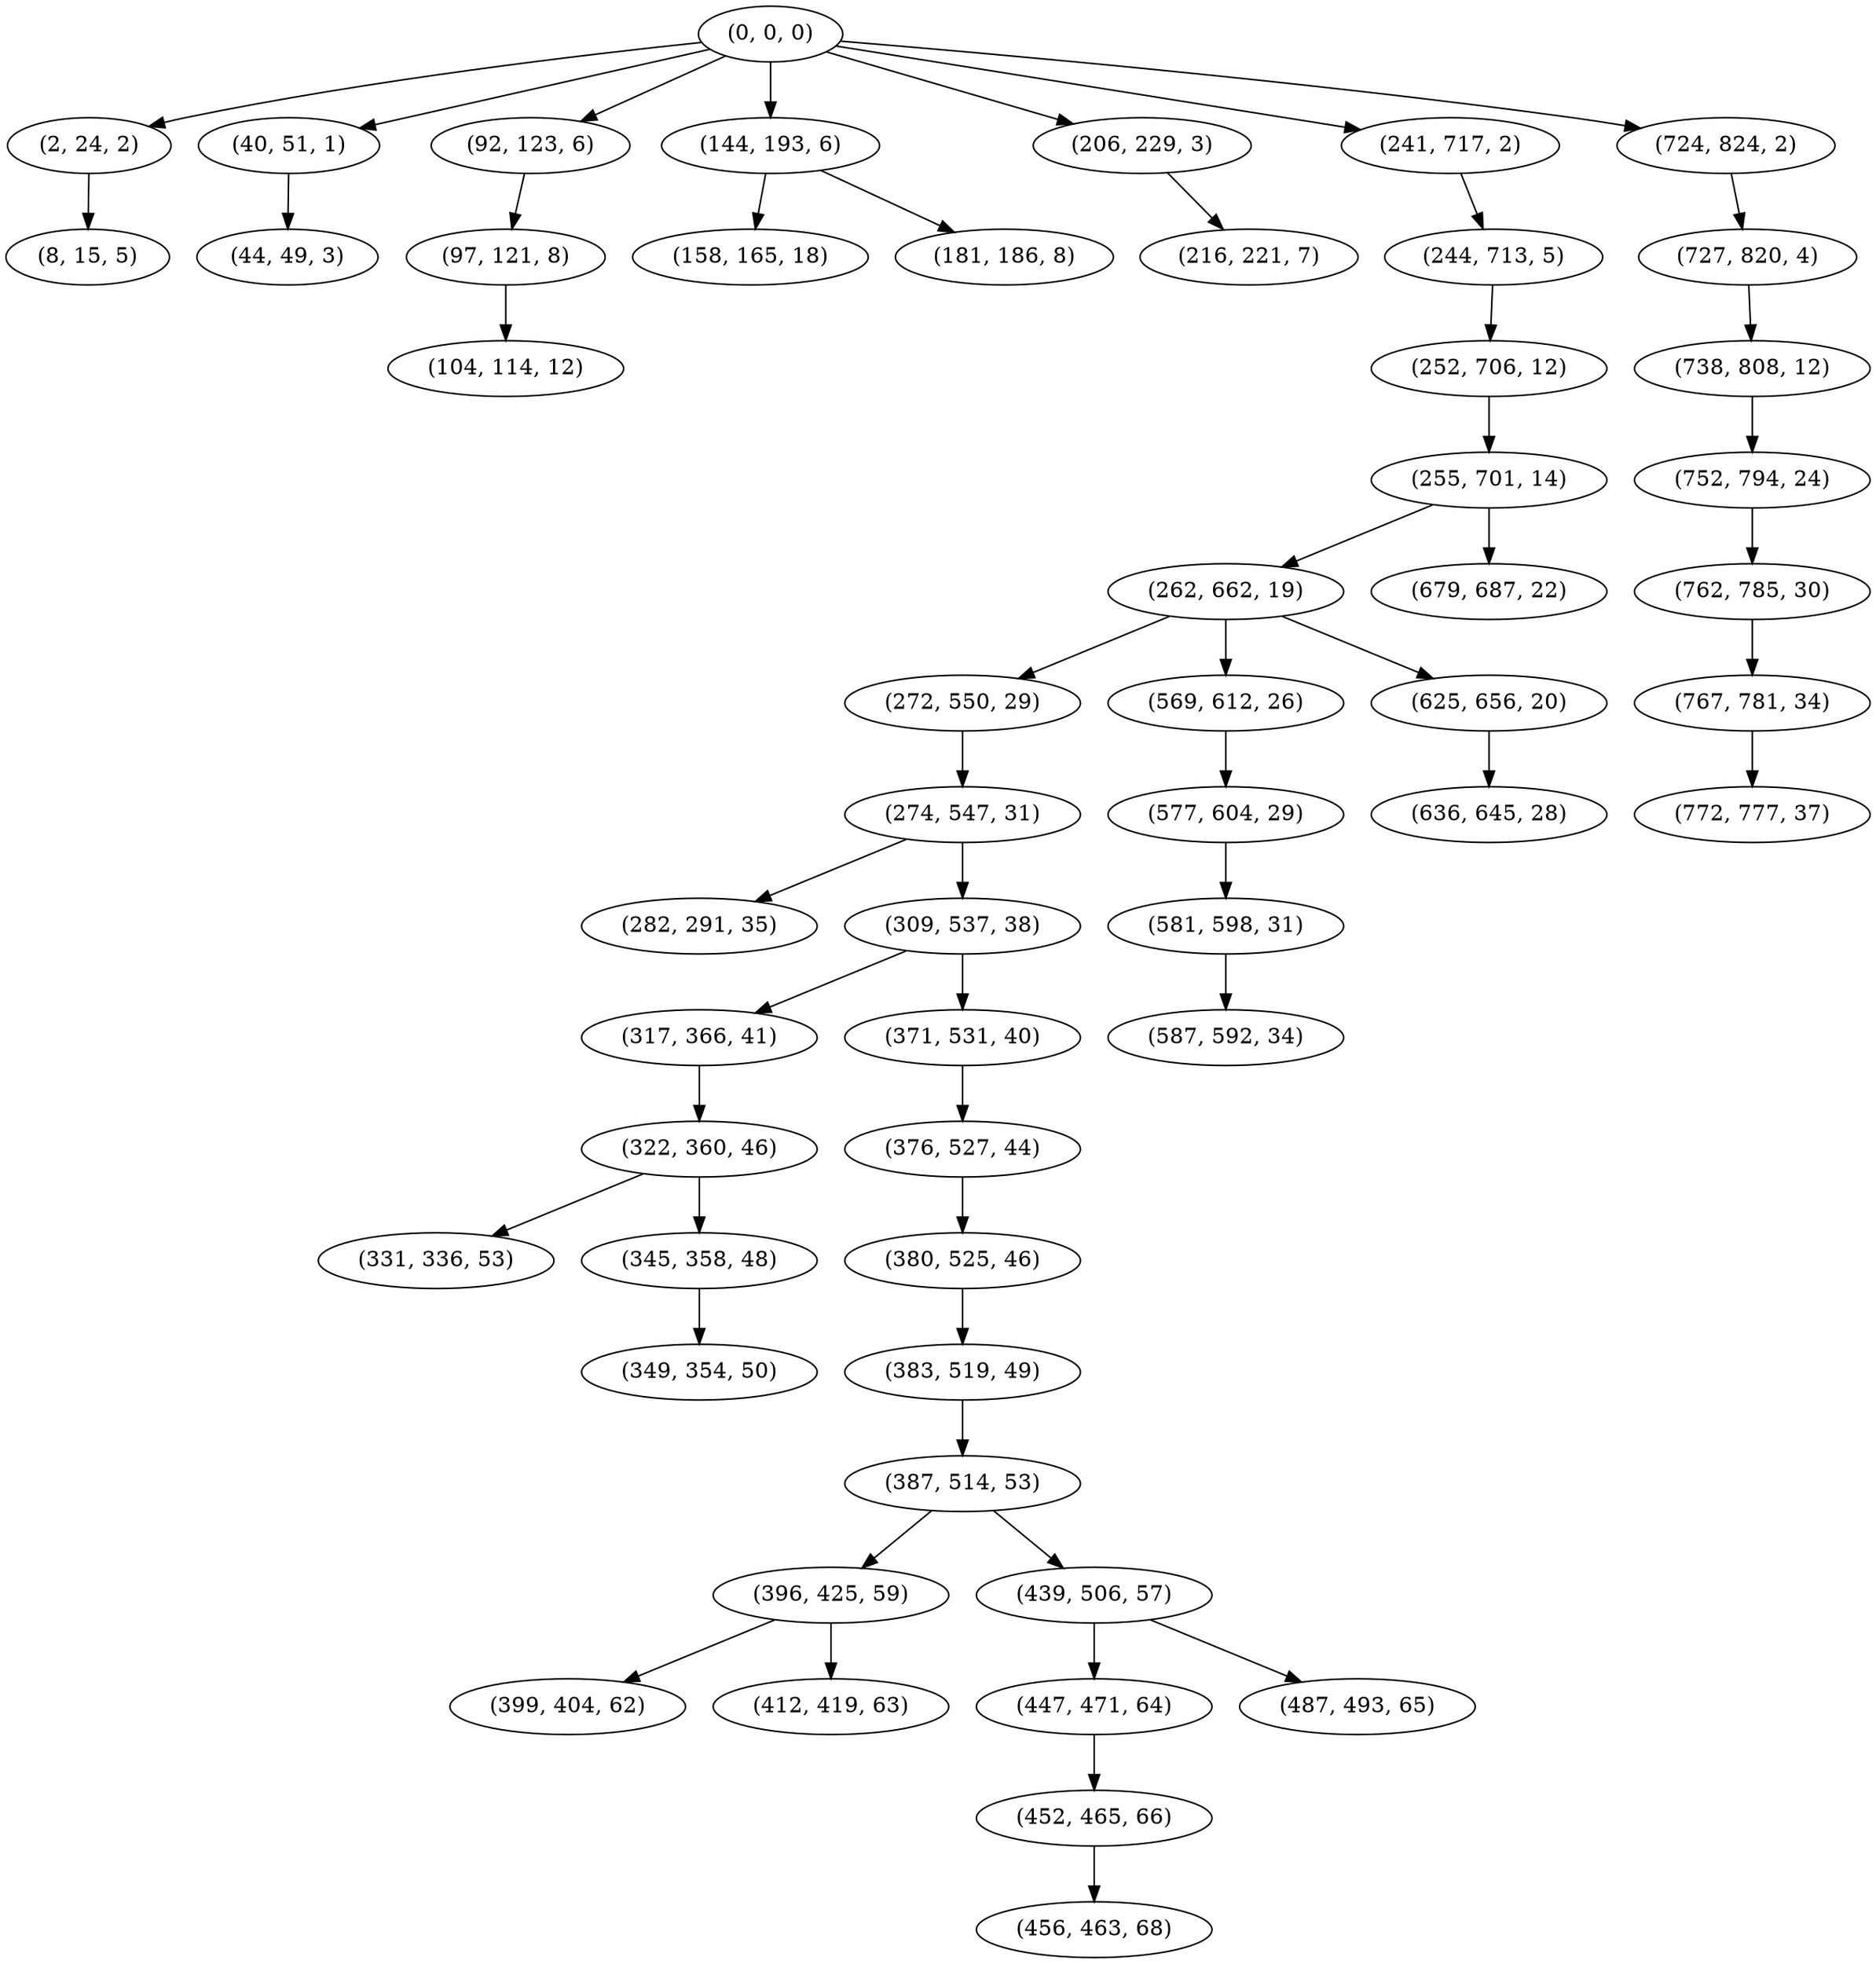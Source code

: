 digraph tree {
    "(0, 0, 0)";
    "(2, 24, 2)";
    "(8, 15, 5)";
    "(40, 51, 1)";
    "(44, 49, 3)";
    "(92, 123, 6)";
    "(97, 121, 8)";
    "(104, 114, 12)";
    "(144, 193, 6)";
    "(158, 165, 18)";
    "(181, 186, 8)";
    "(206, 229, 3)";
    "(216, 221, 7)";
    "(241, 717, 2)";
    "(244, 713, 5)";
    "(252, 706, 12)";
    "(255, 701, 14)";
    "(262, 662, 19)";
    "(272, 550, 29)";
    "(274, 547, 31)";
    "(282, 291, 35)";
    "(309, 537, 38)";
    "(317, 366, 41)";
    "(322, 360, 46)";
    "(331, 336, 53)";
    "(345, 358, 48)";
    "(349, 354, 50)";
    "(371, 531, 40)";
    "(376, 527, 44)";
    "(380, 525, 46)";
    "(383, 519, 49)";
    "(387, 514, 53)";
    "(396, 425, 59)";
    "(399, 404, 62)";
    "(412, 419, 63)";
    "(439, 506, 57)";
    "(447, 471, 64)";
    "(452, 465, 66)";
    "(456, 463, 68)";
    "(487, 493, 65)";
    "(569, 612, 26)";
    "(577, 604, 29)";
    "(581, 598, 31)";
    "(587, 592, 34)";
    "(625, 656, 20)";
    "(636, 645, 28)";
    "(679, 687, 22)";
    "(724, 824, 2)";
    "(727, 820, 4)";
    "(738, 808, 12)";
    "(752, 794, 24)";
    "(762, 785, 30)";
    "(767, 781, 34)";
    "(772, 777, 37)";
    "(0, 0, 0)" -> "(2, 24, 2)";
    "(0, 0, 0)" -> "(40, 51, 1)";
    "(0, 0, 0)" -> "(92, 123, 6)";
    "(0, 0, 0)" -> "(144, 193, 6)";
    "(0, 0, 0)" -> "(206, 229, 3)";
    "(0, 0, 0)" -> "(241, 717, 2)";
    "(0, 0, 0)" -> "(724, 824, 2)";
    "(2, 24, 2)" -> "(8, 15, 5)";
    "(40, 51, 1)" -> "(44, 49, 3)";
    "(92, 123, 6)" -> "(97, 121, 8)";
    "(97, 121, 8)" -> "(104, 114, 12)";
    "(144, 193, 6)" -> "(158, 165, 18)";
    "(144, 193, 6)" -> "(181, 186, 8)";
    "(206, 229, 3)" -> "(216, 221, 7)";
    "(241, 717, 2)" -> "(244, 713, 5)";
    "(244, 713, 5)" -> "(252, 706, 12)";
    "(252, 706, 12)" -> "(255, 701, 14)";
    "(255, 701, 14)" -> "(262, 662, 19)";
    "(255, 701, 14)" -> "(679, 687, 22)";
    "(262, 662, 19)" -> "(272, 550, 29)";
    "(262, 662, 19)" -> "(569, 612, 26)";
    "(262, 662, 19)" -> "(625, 656, 20)";
    "(272, 550, 29)" -> "(274, 547, 31)";
    "(274, 547, 31)" -> "(282, 291, 35)";
    "(274, 547, 31)" -> "(309, 537, 38)";
    "(309, 537, 38)" -> "(317, 366, 41)";
    "(309, 537, 38)" -> "(371, 531, 40)";
    "(317, 366, 41)" -> "(322, 360, 46)";
    "(322, 360, 46)" -> "(331, 336, 53)";
    "(322, 360, 46)" -> "(345, 358, 48)";
    "(345, 358, 48)" -> "(349, 354, 50)";
    "(371, 531, 40)" -> "(376, 527, 44)";
    "(376, 527, 44)" -> "(380, 525, 46)";
    "(380, 525, 46)" -> "(383, 519, 49)";
    "(383, 519, 49)" -> "(387, 514, 53)";
    "(387, 514, 53)" -> "(396, 425, 59)";
    "(387, 514, 53)" -> "(439, 506, 57)";
    "(396, 425, 59)" -> "(399, 404, 62)";
    "(396, 425, 59)" -> "(412, 419, 63)";
    "(439, 506, 57)" -> "(447, 471, 64)";
    "(439, 506, 57)" -> "(487, 493, 65)";
    "(447, 471, 64)" -> "(452, 465, 66)";
    "(452, 465, 66)" -> "(456, 463, 68)";
    "(569, 612, 26)" -> "(577, 604, 29)";
    "(577, 604, 29)" -> "(581, 598, 31)";
    "(581, 598, 31)" -> "(587, 592, 34)";
    "(625, 656, 20)" -> "(636, 645, 28)";
    "(724, 824, 2)" -> "(727, 820, 4)";
    "(727, 820, 4)" -> "(738, 808, 12)";
    "(738, 808, 12)" -> "(752, 794, 24)";
    "(752, 794, 24)" -> "(762, 785, 30)";
    "(762, 785, 30)" -> "(767, 781, 34)";
    "(767, 781, 34)" -> "(772, 777, 37)";
}
